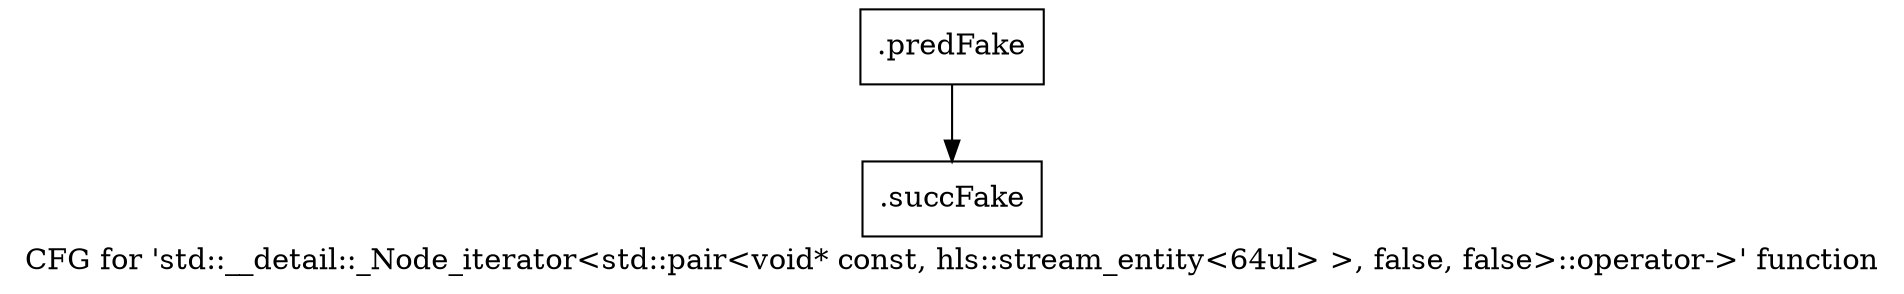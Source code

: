 digraph "CFG for 'std::__detail::_Node_iterator\<std::pair\<void* const, hls::stream_entity\<64ul\> \>, false, false\>::operator-\>' function" {
	label="CFG for 'std::__detail::_Node_iterator\<std::pair\<void* const, hls::stream_entity\<64ul\> \>, false, false\>::operator-\>' function";

	Node0x5c3bc50 [shape=record,filename="",linenumber="",label="{.predFake}"];
	Node0x5c3bc50 -> Node0x6140ec0[ callList="" memoryops="" filename="/mnt/xilinx/Vitis_HLS/2021.2/tps/lnx64/gcc-6.2.0/lib/gcc/x86_64-pc-linux-gnu/6.2.0/../../../../include/c++/6.2.0/bits/hashtable_policy.h" execusionnum="1"];
	Node0x6140ec0 [shape=record,filename="/mnt/xilinx/Vitis_HLS/2021.2/tps/lnx64/gcc-6.2.0/lib/gcc/x86_64-pc-linux-gnu/6.2.0/../../../../include/c++/6.2.0/bits/hashtable_policy.h",linenumber="362",label="{.succFake}"];
}
